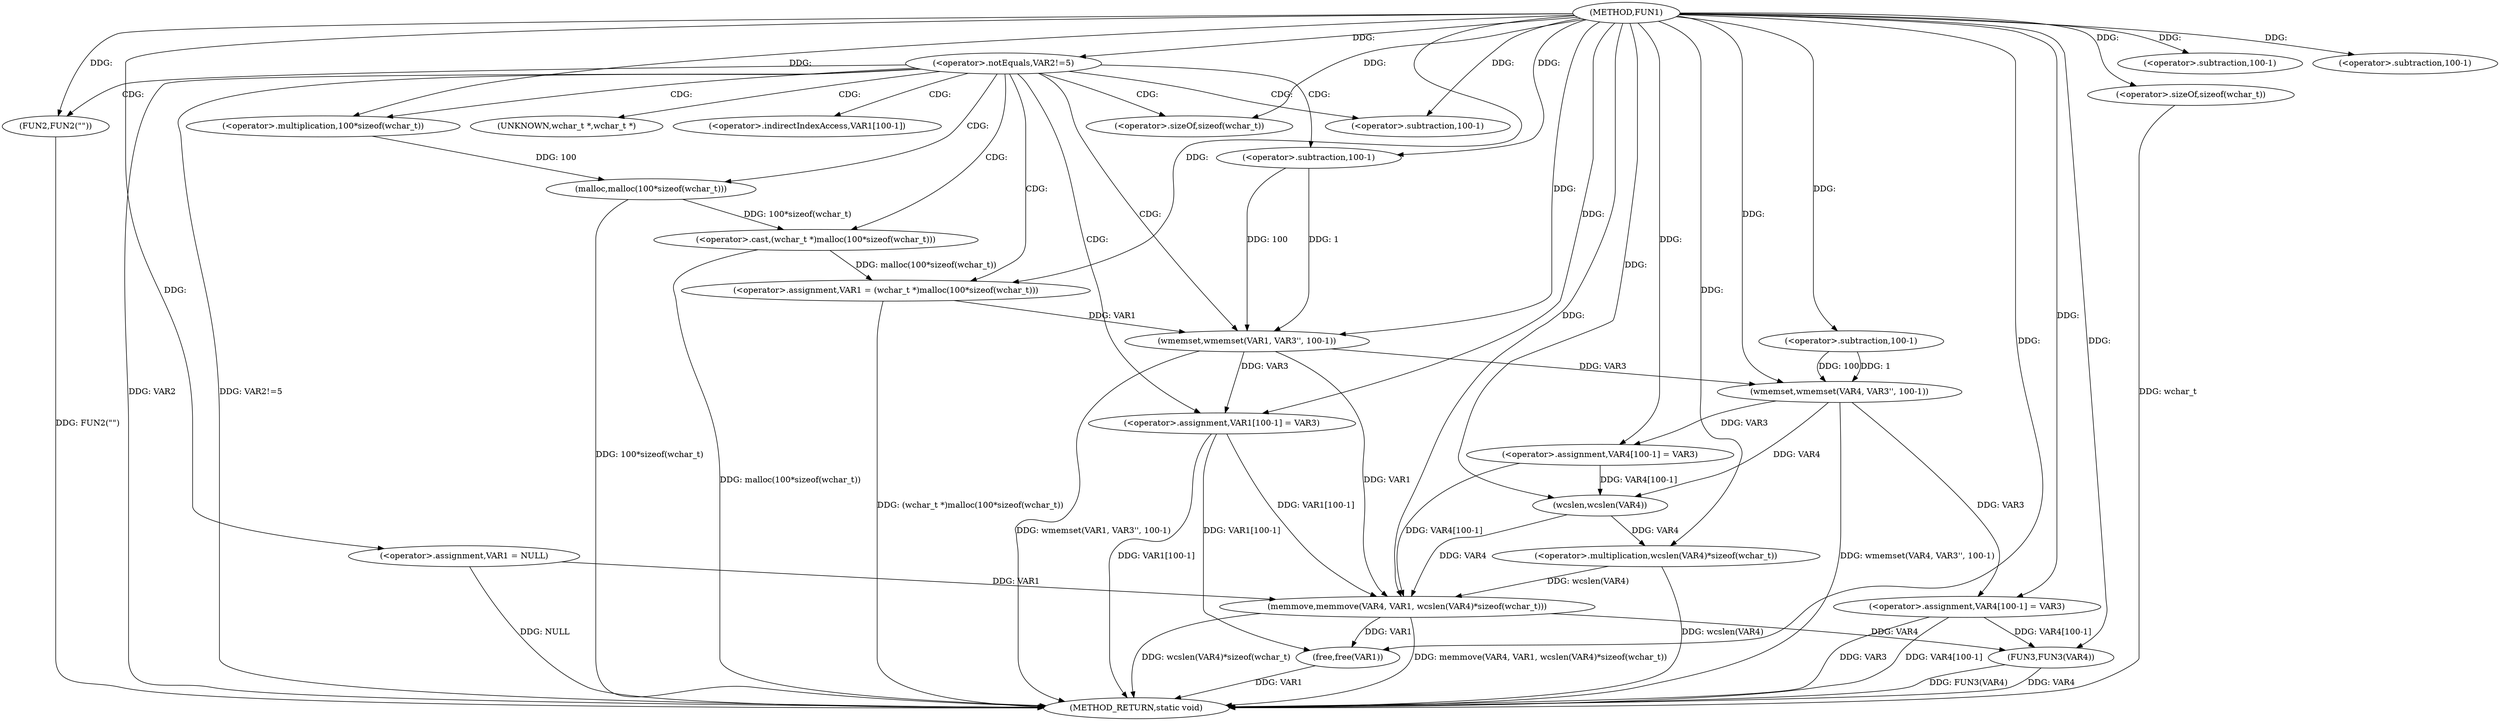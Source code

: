 digraph FUN1 {  
"1000100" [label = "(METHOD,FUN1)" ]
"1000171" [label = "(METHOD_RETURN,static void)" ]
"1000103" [label = "(<operator>.assignment,VAR1 = NULL)" ]
"1000107" [label = "(<operator>.notEquals,VAR2!=5)" ]
"1000111" [label = "(FUN2,FUN2(\"\"))" ]
"1000115" [label = "(<operator>.assignment,VAR1 = (wchar_t *)malloc(100*sizeof(wchar_t)))" ]
"1000117" [label = "(<operator>.cast,(wchar_t *)malloc(100*sizeof(wchar_t)))" ]
"1000119" [label = "(malloc,malloc(100*sizeof(wchar_t)))" ]
"1000120" [label = "(<operator>.multiplication,100*sizeof(wchar_t))" ]
"1000122" [label = "(<operator>.sizeOf,sizeof(wchar_t))" ]
"1000124" [label = "(wmemset,wmemset(VAR1, VAR3'', 100-1))" ]
"1000127" [label = "(<operator>.subtraction,100-1)" ]
"1000130" [label = "(<operator>.assignment,VAR1[100-1] = VAR3)" ]
"1000133" [label = "(<operator>.subtraction,100-1)" ]
"1000139" [label = "(wmemset,wmemset(VAR4, VAR3'', 100-1))" ]
"1000142" [label = "(<operator>.subtraction,100-1)" ]
"1000145" [label = "(<operator>.assignment,VAR4[100-1] = VAR3)" ]
"1000148" [label = "(<operator>.subtraction,100-1)" ]
"1000152" [label = "(memmove,memmove(VAR4, VAR1, wcslen(VAR4)*sizeof(wchar_t)))" ]
"1000155" [label = "(<operator>.multiplication,wcslen(VAR4)*sizeof(wchar_t))" ]
"1000156" [label = "(wcslen,wcslen(VAR4))" ]
"1000158" [label = "(<operator>.sizeOf,sizeof(wchar_t))" ]
"1000160" [label = "(<operator>.assignment,VAR4[100-1] = VAR3)" ]
"1000163" [label = "(<operator>.subtraction,100-1)" ]
"1000167" [label = "(FUN3,FUN3(VAR4))" ]
"1000169" [label = "(free,free(VAR1))" ]
"1000118" [label = "(UNKNOWN,wchar_t *,wchar_t *)" ]
"1000131" [label = "(<operator>.indirectIndexAccess,VAR1[100-1])" ]
  "1000107" -> "1000171"  [ label = "DDG: VAR2"] 
  "1000107" -> "1000171"  [ label = "DDG: VAR2!=5"] 
  "1000103" -> "1000171"  [ label = "DDG: NULL"] 
  "1000139" -> "1000171"  [ label = "DDG: wmemset(VAR4, VAR3'', 100-1)"] 
  "1000119" -> "1000171"  [ label = "DDG: 100*sizeof(wchar_t)"] 
  "1000169" -> "1000171"  [ label = "DDG: VAR1"] 
  "1000155" -> "1000171"  [ label = "DDG: wcslen(VAR4)"] 
  "1000117" -> "1000171"  [ label = "DDG: malloc(100*sizeof(wchar_t))"] 
  "1000158" -> "1000171"  [ label = "DDG: wchar_t"] 
  "1000115" -> "1000171"  [ label = "DDG: (wchar_t *)malloc(100*sizeof(wchar_t))"] 
  "1000167" -> "1000171"  [ label = "DDG: VAR4"] 
  "1000160" -> "1000171"  [ label = "DDG: VAR3"] 
  "1000152" -> "1000171"  [ label = "DDG: memmove(VAR4, VAR1, wcslen(VAR4)*sizeof(wchar_t))"] 
  "1000152" -> "1000171"  [ label = "DDG: wcslen(VAR4)*sizeof(wchar_t)"] 
  "1000167" -> "1000171"  [ label = "DDG: FUN3(VAR4)"] 
  "1000111" -> "1000171"  [ label = "DDG: FUN2(\"\")"] 
  "1000160" -> "1000171"  [ label = "DDG: VAR4[100-1]"] 
  "1000130" -> "1000171"  [ label = "DDG: VAR1[100-1]"] 
  "1000124" -> "1000171"  [ label = "DDG: wmemset(VAR1, VAR3'', 100-1)"] 
  "1000100" -> "1000103"  [ label = "DDG: "] 
  "1000100" -> "1000107"  [ label = "DDG: "] 
  "1000100" -> "1000111"  [ label = "DDG: "] 
  "1000117" -> "1000115"  [ label = "DDG: malloc(100*sizeof(wchar_t))"] 
  "1000100" -> "1000115"  [ label = "DDG: "] 
  "1000119" -> "1000117"  [ label = "DDG: 100*sizeof(wchar_t)"] 
  "1000120" -> "1000119"  [ label = "DDG: 100"] 
  "1000100" -> "1000120"  [ label = "DDG: "] 
  "1000100" -> "1000122"  [ label = "DDG: "] 
  "1000115" -> "1000124"  [ label = "DDG: VAR1"] 
  "1000100" -> "1000124"  [ label = "DDG: "] 
  "1000127" -> "1000124"  [ label = "DDG: 100"] 
  "1000127" -> "1000124"  [ label = "DDG: 1"] 
  "1000100" -> "1000127"  [ label = "DDG: "] 
  "1000124" -> "1000130"  [ label = "DDG: VAR3"] 
  "1000100" -> "1000130"  [ label = "DDG: "] 
  "1000100" -> "1000133"  [ label = "DDG: "] 
  "1000100" -> "1000139"  [ label = "DDG: "] 
  "1000124" -> "1000139"  [ label = "DDG: VAR3"] 
  "1000142" -> "1000139"  [ label = "DDG: 100"] 
  "1000142" -> "1000139"  [ label = "DDG: 1"] 
  "1000100" -> "1000142"  [ label = "DDG: "] 
  "1000139" -> "1000145"  [ label = "DDG: VAR3"] 
  "1000100" -> "1000145"  [ label = "DDG: "] 
  "1000100" -> "1000148"  [ label = "DDG: "] 
  "1000156" -> "1000152"  [ label = "DDG: VAR4"] 
  "1000145" -> "1000152"  [ label = "DDG: VAR4[100-1]"] 
  "1000100" -> "1000152"  [ label = "DDG: "] 
  "1000124" -> "1000152"  [ label = "DDG: VAR1"] 
  "1000103" -> "1000152"  [ label = "DDG: VAR1"] 
  "1000130" -> "1000152"  [ label = "DDG: VAR1[100-1]"] 
  "1000155" -> "1000152"  [ label = "DDG: wcslen(VAR4)"] 
  "1000156" -> "1000155"  [ label = "DDG: VAR4"] 
  "1000139" -> "1000156"  [ label = "DDG: VAR4"] 
  "1000145" -> "1000156"  [ label = "DDG: VAR4[100-1]"] 
  "1000100" -> "1000156"  [ label = "DDG: "] 
  "1000100" -> "1000155"  [ label = "DDG: "] 
  "1000100" -> "1000158"  [ label = "DDG: "] 
  "1000100" -> "1000160"  [ label = "DDG: "] 
  "1000139" -> "1000160"  [ label = "DDG: VAR3"] 
  "1000100" -> "1000163"  [ label = "DDG: "] 
  "1000152" -> "1000167"  [ label = "DDG: VAR4"] 
  "1000160" -> "1000167"  [ label = "DDG: VAR4[100-1]"] 
  "1000100" -> "1000167"  [ label = "DDG: "] 
  "1000152" -> "1000169"  [ label = "DDG: VAR1"] 
  "1000130" -> "1000169"  [ label = "DDG: VAR1[100-1]"] 
  "1000100" -> "1000169"  [ label = "DDG: "] 
  "1000107" -> "1000131"  [ label = "CDG: "] 
  "1000107" -> "1000120"  [ label = "CDG: "] 
  "1000107" -> "1000117"  [ label = "CDG: "] 
  "1000107" -> "1000127"  [ label = "CDG: "] 
  "1000107" -> "1000111"  [ label = "CDG: "] 
  "1000107" -> "1000124"  [ label = "CDG: "] 
  "1000107" -> "1000119"  [ label = "CDG: "] 
  "1000107" -> "1000130"  [ label = "CDG: "] 
  "1000107" -> "1000115"  [ label = "CDG: "] 
  "1000107" -> "1000133"  [ label = "CDG: "] 
  "1000107" -> "1000118"  [ label = "CDG: "] 
  "1000107" -> "1000122"  [ label = "CDG: "] 
}
